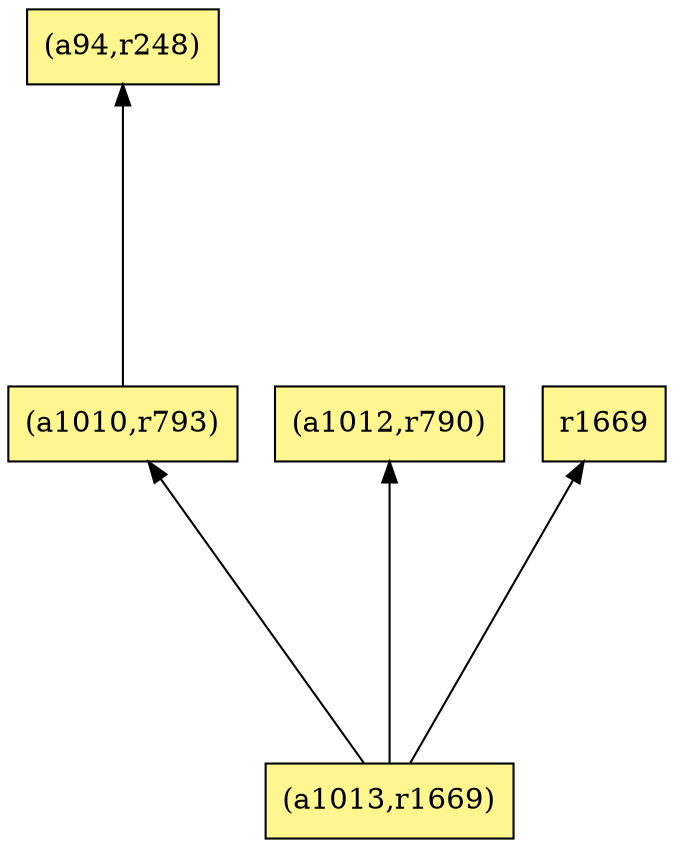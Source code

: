 digraph G {
rankdir=BT;ranksep="2.0";
"(a1010,r793)" [shape=record,fillcolor=khaki1,style=filled,label="{(a1010,r793)}"];
"(a94,r248)" [shape=record,fillcolor=khaki1,style=filled,label="{(a94,r248)}"];
"(a1012,r790)" [shape=record,fillcolor=khaki1,style=filled,label="{(a1012,r790)}"];
"(a1013,r1669)" [shape=record,fillcolor=khaki1,style=filled,label="{(a1013,r1669)}"];
"r1669" [shape=record,fillcolor=khaki1,style=filled,label="{r1669}"];
"(a1010,r793)" -> "(a94,r248)"
"(a1013,r1669)" -> "(a1010,r793)"
"(a1013,r1669)" -> "(a1012,r790)"
"(a1013,r1669)" -> "r1669"
}